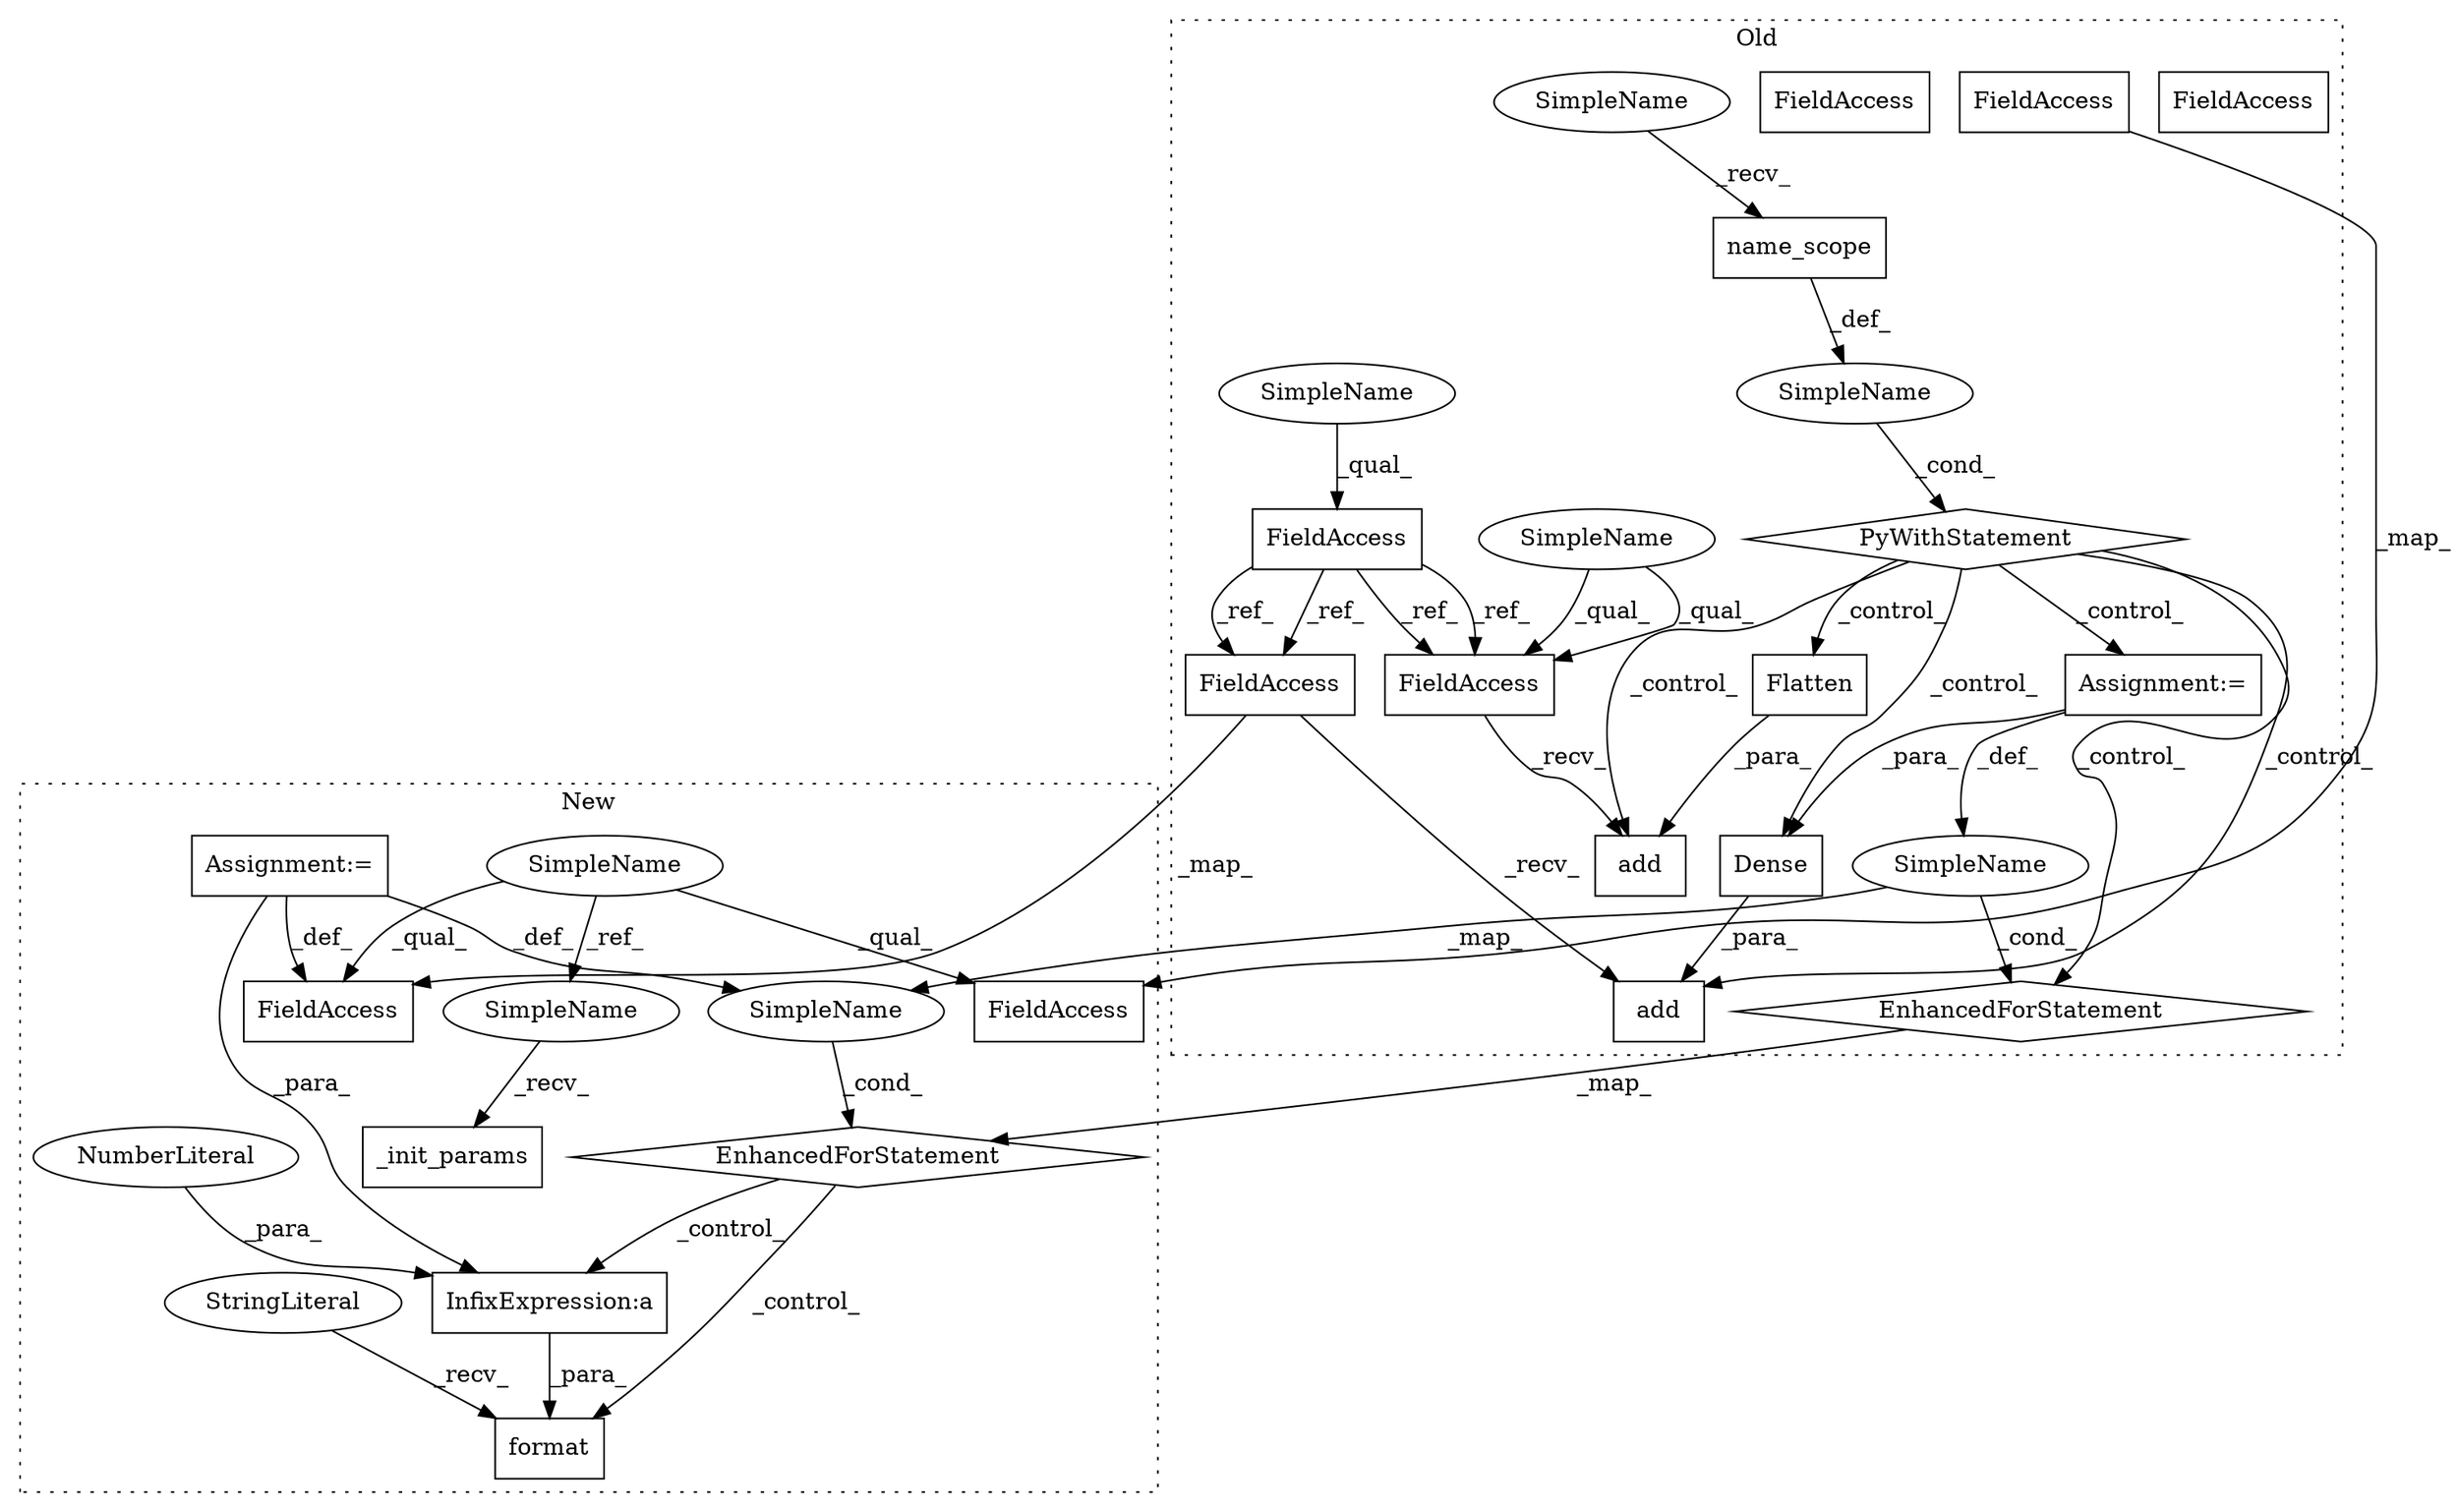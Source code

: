 digraph G {
subgraph cluster0 {
1 [label="add" a="32" s="1953,1986" l="4,1" shape="box"];
3 [label="Assignment:=" a="7" s="1011,1124" l="69,2" shape="box"];
4 [label="Dense" a="32" s="1960,1985" l="6,1" shape="box"];
5 [label="FieldAccess" a="22" s="1861" l="11" shape="box"];
6 [label="FieldAccess" a="22" s="1904" l="11" shape="box"];
7 [label="add" a="32" s="1916,1932" l="4,1" shape="box"];
8 [label="Flatten" a="32" s="1923" l="9" shape="box"];
9 [label="PyWithStatement" a="104" s="823,850" l="10,2" shape="diamond"];
10 [label="SimpleName" a="42" s="" l="" shape="ellipse"];
12 [label="FieldAccess" a="22" s="860" l="13" shape="box"];
14 [label="FieldAccess" a="22" s="1941" l="11" shape="box"];
16 [label="name_scope" a="32" s="838" l="12" shape="box"];
20 [label="SimpleName" a="42" s="1084" l="18" shape="ellipse"];
22 [label="EnhancedForStatement" a="70" s="1011,1124" l="69,2" shape="diamond"];
27 [label="FieldAccess" a="22" s="1941" l="11" shape="box"];
28 [label="FieldAccess" a="22" s="1904" l="11" shape="box"];
29 [label="SimpleName" a="42" s="1904" l="4" shape="ellipse"];
30 [label="SimpleName" a="42" s="833" l="4" shape="ellipse"];
31 [label="SimpleName" a="42" s="1861" l="4" shape="ellipse"];
label = "Old";
style="dotted";
}
subgraph cluster1 {
2 [label="_init_params" a="32" s="3013" l="14" shape="box"];
11 [label="SimpleName" a="42" s="1650" l="4" shape="ellipse"];
13 [label="FieldAccess" a="22" s="1994" l="13" shape="box"];
15 [label="FieldAccess" a="22" s="2950" l="11" shape="box"];
17 [label="Assignment:=" a="7" s="2157,2264" l="63,2" shape="box"];
18 [label="InfixExpression:a" a="27" s="2784" l="3" shape="box"];
19 [label="SimpleName" a="42" s="2224" l="18" shape="ellipse"];
21 [label="EnhancedForStatement" a="70" s="2157,2264" l="63,2" shape="diamond"];
23 [label="NumberLiteral" a="34" s="2787" l="1" shape="ellipse"];
24 [label="format" a="32" s="2776,2788" l="7,1" shape="box"];
25 [label="StringLiteral" a="45" s="2766" l="9" shape="ellipse"];
26 [label="SimpleName" a="42" s="3008" l="4" shape="ellipse"];
label = "New";
style="dotted";
}
3 -> 20 [label="_def_"];
3 -> 4 [label="_para_"];
4 -> 1 [label="_para_"];
5 -> 27 [label="_ref_"];
5 -> 27 [label="_ref_"];
5 -> 28 [label="_ref_"];
5 -> 28 [label="_ref_"];
8 -> 7 [label="_para_"];
9 -> 7 [label="_control_"];
9 -> 4 [label="_control_"];
9 -> 3 [label="_control_"];
9 -> 1 [label="_control_"];
9 -> 8 [label="_control_"];
9 -> 22 [label="_control_"];
10 -> 9 [label="_cond_"];
11 -> 13 [label="_qual_"];
11 -> 15 [label="_qual_"];
11 -> 26 [label="_ref_"];
12 -> 13 [label="_map_"];
16 -> 10 [label="_def_"];
17 -> 19 [label="_def_"];
17 -> 18 [label="_para_"];
17 -> 15 [label="_def_"];
18 -> 24 [label="_para_"];
19 -> 21 [label="_cond_"];
20 -> 22 [label="_cond_"];
20 -> 19 [label="_map_"];
21 -> 18 [label="_control_"];
21 -> 24 [label="_control_"];
22 -> 21 [label="_map_"];
23 -> 18 [label="_para_"];
25 -> 24 [label="_recv_"];
26 -> 2 [label="_recv_"];
27 -> 1 [label="_recv_"];
27 -> 15 [label="_map_"];
28 -> 7 [label="_recv_"];
29 -> 28 [label="_qual_"];
29 -> 28 [label="_qual_"];
30 -> 16 [label="_recv_"];
31 -> 5 [label="_qual_"];
}